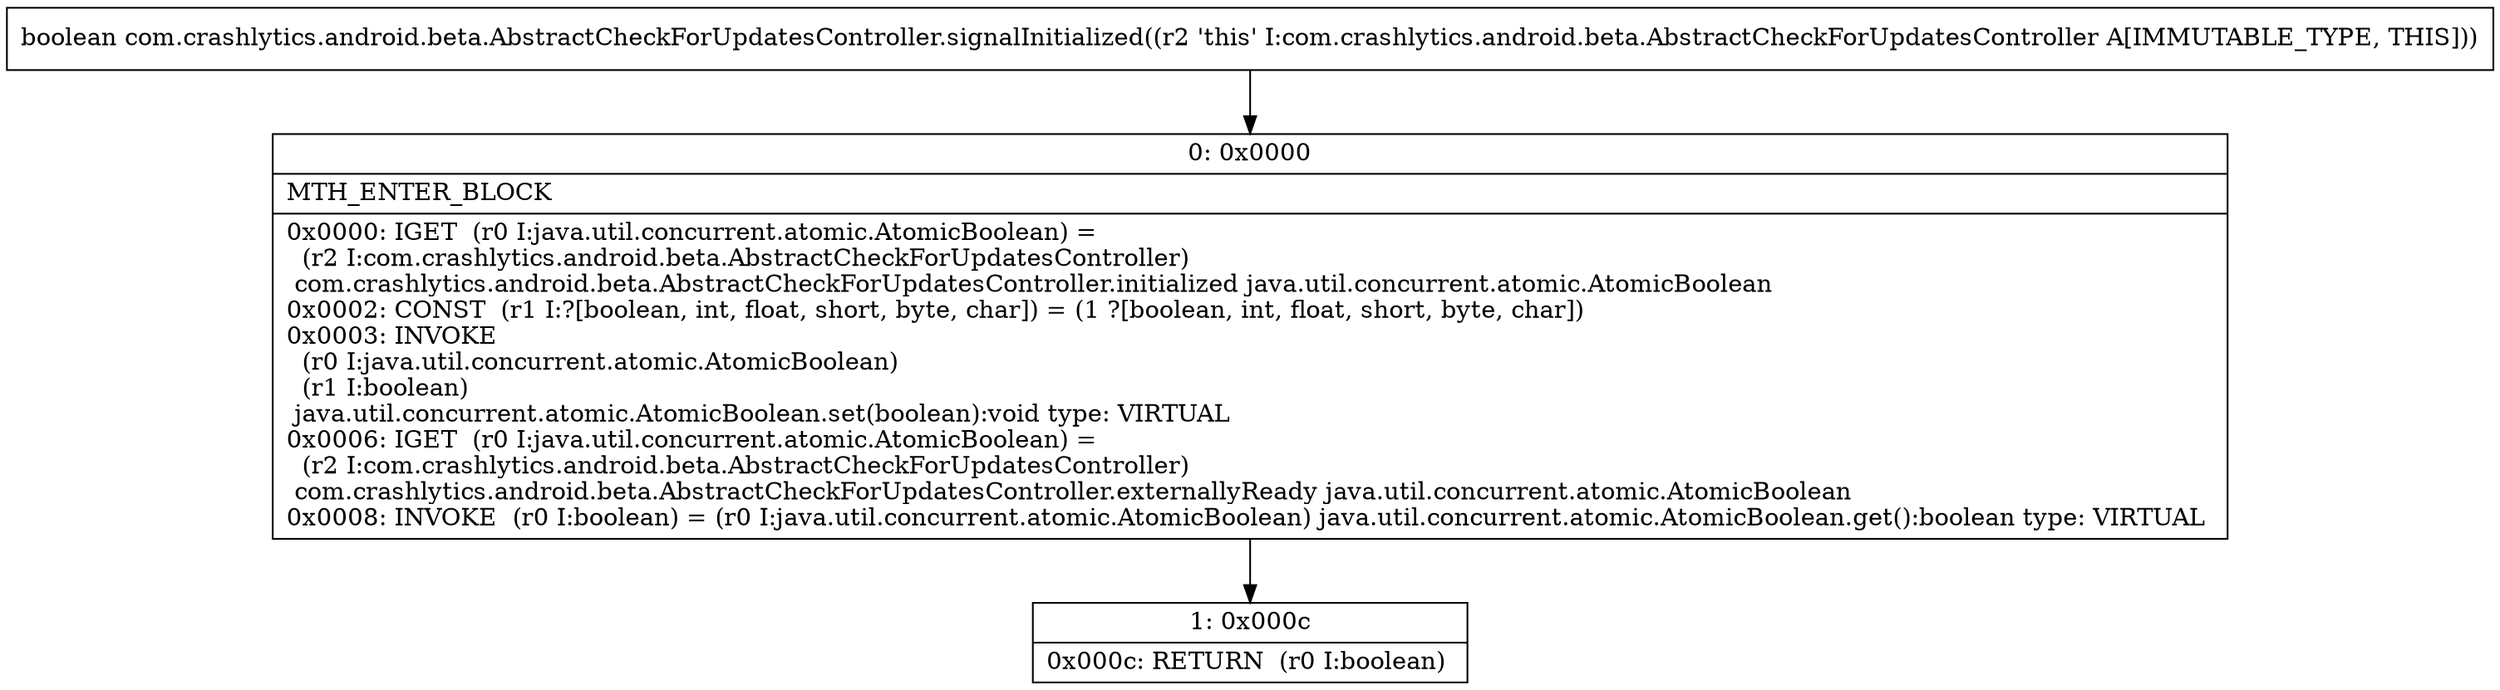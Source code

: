 digraph "CFG forcom.crashlytics.android.beta.AbstractCheckForUpdatesController.signalInitialized()Z" {
Node_0 [shape=record,label="{0\:\ 0x0000|MTH_ENTER_BLOCK\l|0x0000: IGET  (r0 I:java.util.concurrent.atomic.AtomicBoolean) = \l  (r2 I:com.crashlytics.android.beta.AbstractCheckForUpdatesController)\l com.crashlytics.android.beta.AbstractCheckForUpdatesController.initialized java.util.concurrent.atomic.AtomicBoolean \l0x0002: CONST  (r1 I:?[boolean, int, float, short, byte, char]) = (1 ?[boolean, int, float, short, byte, char]) \l0x0003: INVOKE  \l  (r0 I:java.util.concurrent.atomic.AtomicBoolean)\l  (r1 I:boolean)\l java.util.concurrent.atomic.AtomicBoolean.set(boolean):void type: VIRTUAL \l0x0006: IGET  (r0 I:java.util.concurrent.atomic.AtomicBoolean) = \l  (r2 I:com.crashlytics.android.beta.AbstractCheckForUpdatesController)\l com.crashlytics.android.beta.AbstractCheckForUpdatesController.externallyReady java.util.concurrent.atomic.AtomicBoolean \l0x0008: INVOKE  (r0 I:boolean) = (r0 I:java.util.concurrent.atomic.AtomicBoolean) java.util.concurrent.atomic.AtomicBoolean.get():boolean type: VIRTUAL \l}"];
Node_1 [shape=record,label="{1\:\ 0x000c|0x000c: RETURN  (r0 I:boolean) \l}"];
MethodNode[shape=record,label="{boolean com.crashlytics.android.beta.AbstractCheckForUpdatesController.signalInitialized((r2 'this' I:com.crashlytics.android.beta.AbstractCheckForUpdatesController A[IMMUTABLE_TYPE, THIS])) }"];
MethodNode -> Node_0;
Node_0 -> Node_1;
}


